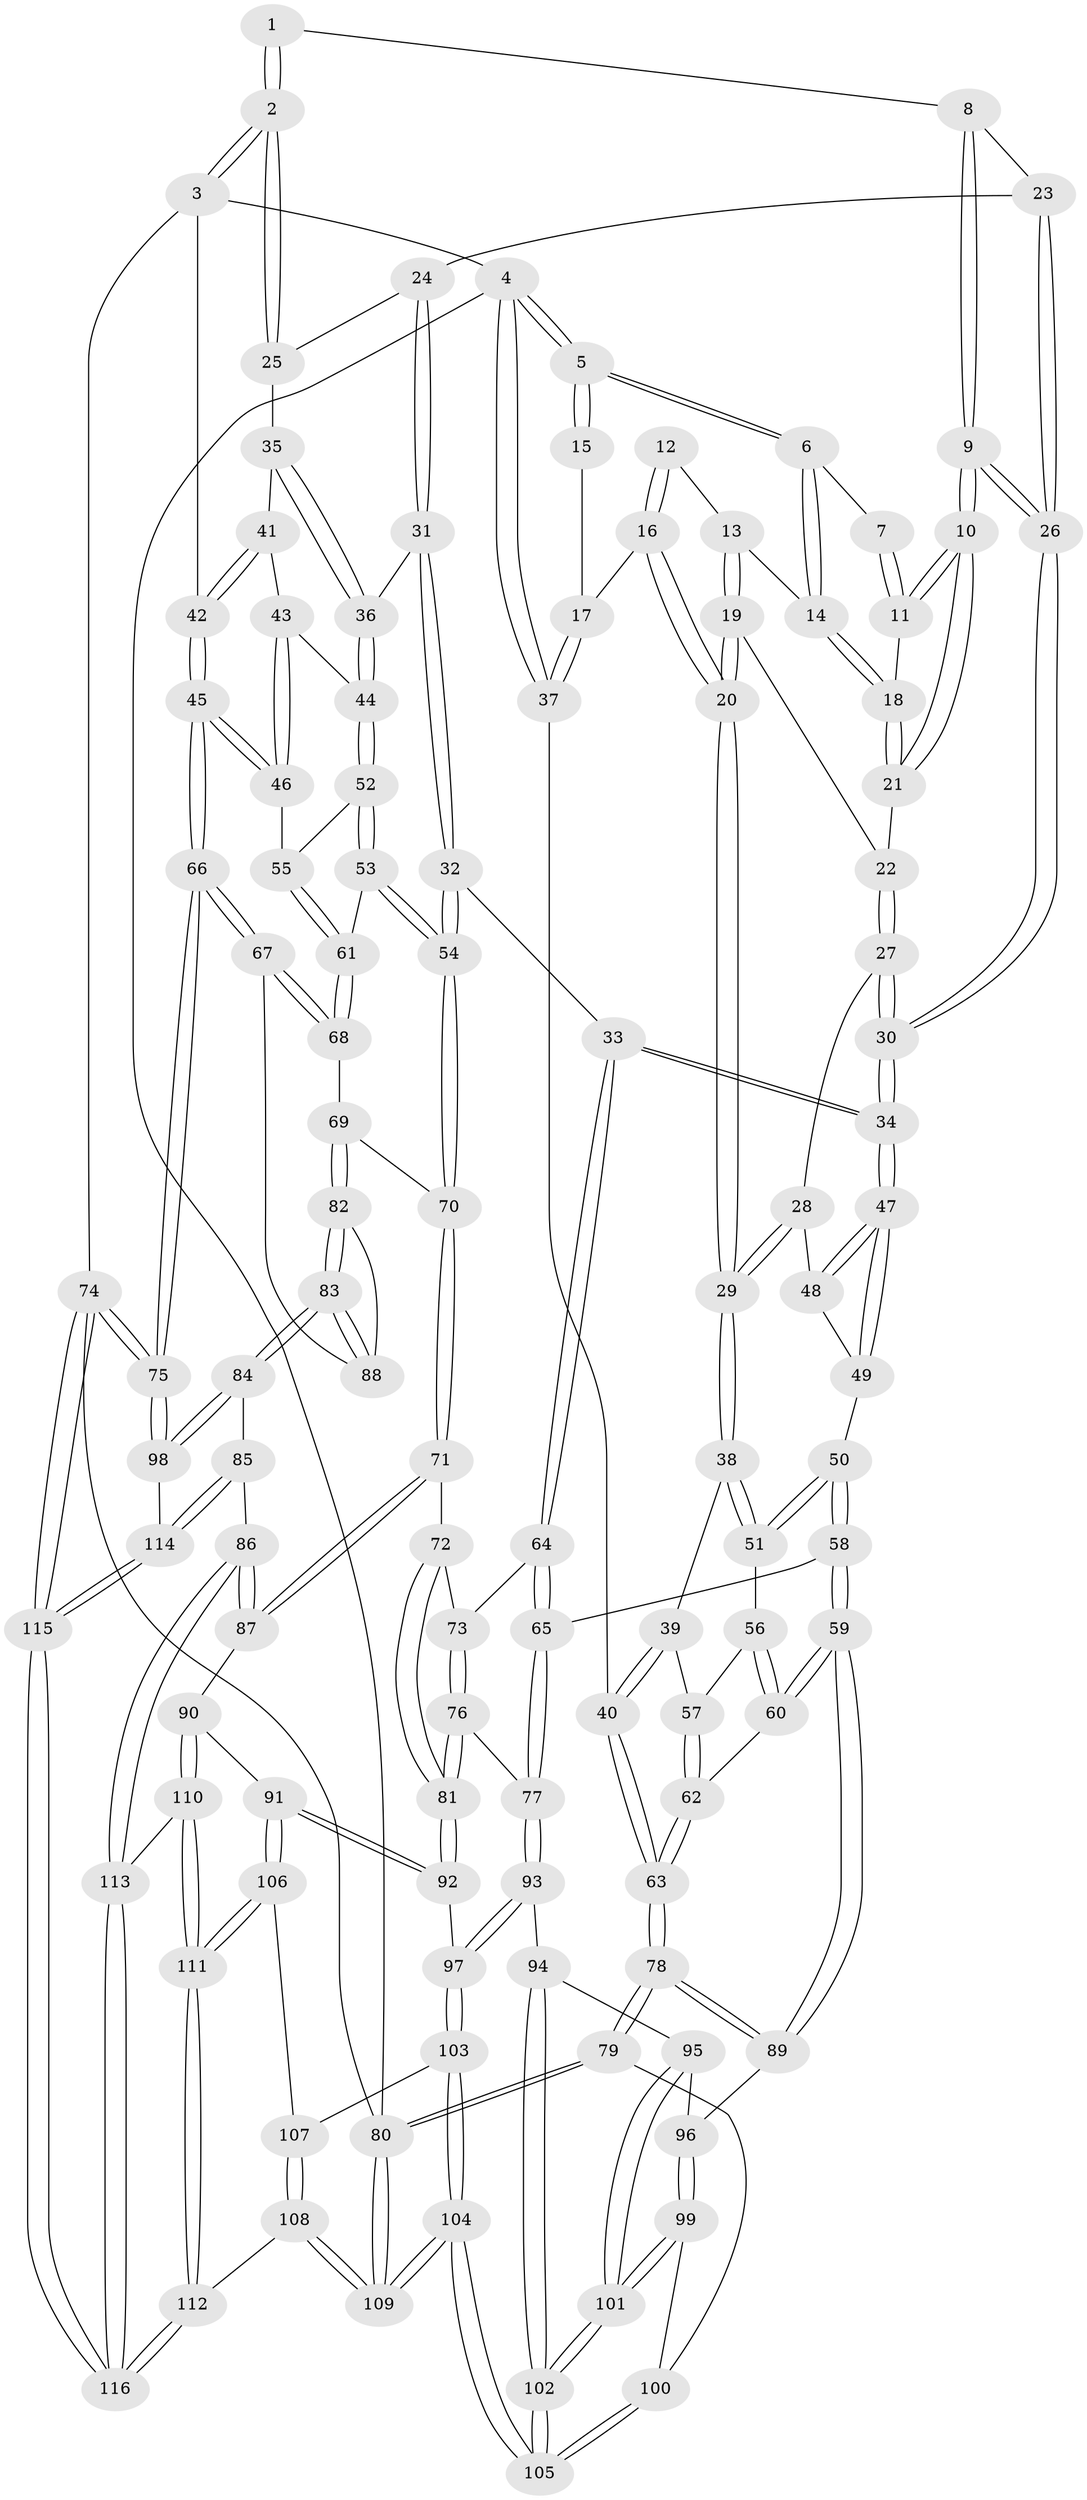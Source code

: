 // coarse degree distribution, {2: 0.0975609756097561, 3: 0.7195121951219512, 4: 0.12195121951219512, 5: 0.06097560975609756}
// Generated by graph-tools (version 1.1) at 2025/54/03/04/25 22:54:25]
// undirected, 116 vertices, 287 edges
graph export_dot {
  node [color=gray90,style=filled];
  1 [pos="+0.5564155416920855+0"];
  2 [pos="+1+0"];
  3 [pos="+1+0"];
  4 [pos="+0+0"];
  5 [pos="+0+0"];
  6 [pos="+0.24969908299542015+0"];
  7 [pos="+0.48234769361421187+0"];
  8 [pos="+0.5971954735336052+0.03169615138831002"];
  9 [pos="+0.5266059477420584+0.18063825655103952"];
  10 [pos="+0.5044421823646362+0.16706265149710298"];
  11 [pos="+0.4637217673180287+0.0778524828364005"];
  12 [pos="+0.16373549369521467+0"];
  13 [pos="+0.23290913882417874+0"];
  14 [pos="+0.24867539085754706+0"];
  15 [pos="+0.05048410957718404+0.05131632225396119"];
  16 [pos="+0.07104990395802968+0.1780878166695095"];
  17 [pos="+0+0.16751385051788803"];
  18 [pos="+0.3410692177200902+0.0021430549426488693"];
  19 [pos="+0.21862793289936064+0.11815512369900802"];
  20 [pos="+0.1679546726129979+0.2204231344665159"];
  21 [pos="+0.3692077822434937+0.1343925339333341"];
  22 [pos="+0.3553102213226603+0.1457693315838687"];
  23 [pos="+0.7557726940283+0.09627679975330444"];
  24 [pos="+0.8333456109604586+0.1080267347125605"];
  25 [pos="+0.8722683052829724+0.08678851973357254"];
  26 [pos="+0.5371371078382848+0.212581322105187"];
  27 [pos="+0.3165207177252676+0.23256700065591965"];
  28 [pos="+0.25979366819989613+0.26957147055107405"];
  29 [pos="+0.1841689483219289+0.2507734164679268"];
  30 [pos="+0.5505351638080784+0.297698901805633"];
  31 [pos="+0.6879634872724659+0.3348124443446755"];
  32 [pos="+0.636600003376491+0.3513502027339124"];
  33 [pos="+0.5876899607792682+0.3627701209602143"];
  34 [pos="+0.5684787487299643+0.3430527384086385"];
  35 [pos="+0.9111292549852846+0.28212932662048845"];
  36 [pos="+0.7021970117043009+0.33942458666779557"];
  37 [pos="+0+0.1963454720231276"];
  38 [pos="+0.14296793858108128+0.3345543252892685"];
  39 [pos="+0.07208209898703595+0.39862190689666405"];
  40 [pos="+0+0.3500914678470922"];
  41 [pos="+0.9195828655039426+0.29408290476191556"];
  42 [pos="+1+0.30712309996918064"];
  43 [pos="+0.9145225707378889+0.32025745093912444"];
  44 [pos="+0.844428854877327+0.41372848414602487"];
  45 [pos="+1+0.4697304994193068"];
  46 [pos="+1+0.442654438270257"];
  47 [pos="+0.5605124162316154+0.34410647632816954"];
  48 [pos="+0.2739907734748081+0.2914966466337647"];
  49 [pos="+0.3151664466131895+0.40139160250379935"];
  50 [pos="+0.29228617339964497+0.4487799351626783"];
  51 [pos="+0.25189192477505845+0.4449909939473835"];
  52 [pos="+0.8498911209998636+0.4213317042985128"];
  53 [pos="+0.839153556850277+0.4646748897049264"];
  54 [pos="+0.8115487234574403+0.5345653303957519"];
  55 [pos="+0.9363178281346325+0.44831453133150306"];
  56 [pos="+0.21222144686989086+0.4631555192673714"];
  57 [pos="+0.08667248743091943+0.43015694955240613"];
  58 [pos="+0.334946013811538+0.5624883385820543"];
  59 [pos="+0.17418622342098175+0.6328775059510275"];
  60 [pos="+0.14575832042170653+0.5808697697276702"];
  61 [pos="+0.9030778377058488+0.5369223322022102"];
  62 [pos="+0.10041766878669696+0.5373871195178453"];
  63 [pos="+0+0.6133344981243759"];
  64 [pos="+0.5843440489728514+0.38674426717867216"];
  65 [pos="+0.3981985876670443+0.5875139996573727"];
  66 [pos="+1+0.5841933578107825"];
  67 [pos="+1+0.6079734767869592"];
  68 [pos="+0.9001651658345075+0.5580813002445677"];
  69 [pos="+0.824273689091275+0.5916906173208355"];
  70 [pos="+0.8052623760888755+0.5824498965881065"];
  71 [pos="+0.7330335300154744+0.5977475429791778"];
  72 [pos="+0.6837622153684763+0.568892740913336"];
  73 [pos="+0.6224262284571827+0.4819017648718195"];
  74 [pos="+1+1"];
  75 [pos="+1+0.8439287873769483"];
  76 [pos="+0.5419634801670912+0.6522124755391104"];
  77 [pos="+0.4077985691287097+0.6124083582921728"];
  78 [pos="+0+0.660357730227419"];
  79 [pos="+0+0.7334871940289138"];
  80 [pos="+0+1"];
  81 [pos="+0.583814557221306+0.6950777274838787"];
  82 [pos="+0.8321748640588666+0.605040553269286"];
  83 [pos="+0.8635763072217713+0.7719435464959459"];
  84 [pos="+0.8573341208541554+0.7924530748577293"];
  85 [pos="+0.7939479132414451+0.832447392228148"];
  86 [pos="+0.7813840061800839+0.8278604371426463"];
  87 [pos="+0.7172122099716561+0.7932562151832788"];
  88 [pos="+0.9679588629334616+0.6576368328755132"];
  89 [pos="+0.17286061310701742+0.6372554871709135"];
  90 [pos="+0.6366400430985848+0.7942601788697711"];
  91 [pos="+0.6305291856330273+0.792546665942126"];
  92 [pos="+0.5974208686567364+0.7520132319353448"];
  93 [pos="+0.39383595458287307+0.7425147760843845"];
  94 [pos="+0.3699590814367141+0.752286327615572"];
  95 [pos="+0.2030782004850468+0.7175746225316754"];
  96 [pos="+0.17299510187125972+0.6715557300205391"];
  97 [pos="+0.3992285026872416+0.7473878785817194"];
  98 [pos="+1+0.8513690338229137"];
  99 [pos="+0.07476838788833251+0.7483229473627435"];
  100 [pos="+0+0.778708535333233"];
  101 [pos="+0.2029878171079018+0.938224077689773"];
  102 [pos="+0.20871115324807754+0.973899695832131"];
  103 [pos="+0.416233966768489+0.7859527200082869"];
  104 [pos="+0.2195518396948422+1"];
  105 [pos="+0.2036501886577232+1"];
  106 [pos="+0.5525595953851858+0.8503500669763844"];
  107 [pos="+0.4470290813058574+0.838232250636655"];
  108 [pos="+0.36012197257559597+1"];
  109 [pos="+0.22581439224434538+1"];
  110 [pos="+0.6247848890041173+0.9362240681103852"];
  111 [pos="+0.5162550080503894+1"];
  112 [pos="+0.405615150161421+1"];
  113 [pos="+0.6585695218879253+0.9576385026903153"];
  114 [pos="+0.8335549043833042+1"];
  115 [pos="+0.8065298764401663+1"];
  116 [pos="+0.7815904990877224+1"];
  1 -- 2;
  1 -- 2;
  1 -- 8;
  2 -- 3;
  2 -- 3;
  2 -- 25;
  2 -- 25;
  3 -- 4;
  3 -- 42;
  3 -- 74;
  4 -- 5;
  4 -- 5;
  4 -- 37;
  4 -- 37;
  4 -- 80;
  5 -- 6;
  5 -- 6;
  5 -- 15;
  5 -- 15;
  6 -- 7;
  6 -- 14;
  6 -- 14;
  7 -- 11;
  7 -- 11;
  8 -- 9;
  8 -- 9;
  8 -- 23;
  9 -- 10;
  9 -- 10;
  9 -- 26;
  9 -- 26;
  10 -- 11;
  10 -- 11;
  10 -- 21;
  10 -- 21;
  11 -- 18;
  12 -- 13;
  12 -- 16;
  12 -- 16;
  13 -- 14;
  13 -- 19;
  13 -- 19;
  14 -- 18;
  14 -- 18;
  15 -- 17;
  16 -- 17;
  16 -- 20;
  16 -- 20;
  17 -- 37;
  17 -- 37;
  18 -- 21;
  18 -- 21;
  19 -- 20;
  19 -- 20;
  19 -- 22;
  20 -- 29;
  20 -- 29;
  21 -- 22;
  22 -- 27;
  22 -- 27;
  23 -- 24;
  23 -- 26;
  23 -- 26;
  24 -- 25;
  24 -- 31;
  24 -- 31;
  25 -- 35;
  26 -- 30;
  26 -- 30;
  27 -- 28;
  27 -- 30;
  27 -- 30;
  28 -- 29;
  28 -- 29;
  28 -- 48;
  29 -- 38;
  29 -- 38;
  30 -- 34;
  30 -- 34;
  31 -- 32;
  31 -- 32;
  31 -- 36;
  32 -- 33;
  32 -- 54;
  32 -- 54;
  33 -- 34;
  33 -- 34;
  33 -- 64;
  33 -- 64;
  34 -- 47;
  34 -- 47;
  35 -- 36;
  35 -- 36;
  35 -- 41;
  36 -- 44;
  36 -- 44;
  37 -- 40;
  38 -- 39;
  38 -- 51;
  38 -- 51;
  39 -- 40;
  39 -- 40;
  39 -- 57;
  40 -- 63;
  40 -- 63;
  41 -- 42;
  41 -- 42;
  41 -- 43;
  42 -- 45;
  42 -- 45;
  43 -- 44;
  43 -- 46;
  43 -- 46;
  44 -- 52;
  44 -- 52;
  45 -- 46;
  45 -- 46;
  45 -- 66;
  45 -- 66;
  46 -- 55;
  47 -- 48;
  47 -- 48;
  47 -- 49;
  47 -- 49;
  48 -- 49;
  49 -- 50;
  50 -- 51;
  50 -- 51;
  50 -- 58;
  50 -- 58;
  51 -- 56;
  52 -- 53;
  52 -- 53;
  52 -- 55;
  53 -- 54;
  53 -- 54;
  53 -- 61;
  54 -- 70;
  54 -- 70;
  55 -- 61;
  55 -- 61;
  56 -- 57;
  56 -- 60;
  56 -- 60;
  57 -- 62;
  57 -- 62;
  58 -- 59;
  58 -- 59;
  58 -- 65;
  59 -- 60;
  59 -- 60;
  59 -- 89;
  59 -- 89;
  60 -- 62;
  61 -- 68;
  61 -- 68;
  62 -- 63;
  62 -- 63;
  63 -- 78;
  63 -- 78;
  64 -- 65;
  64 -- 65;
  64 -- 73;
  65 -- 77;
  65 -- 77;
  66 -- 67;
  66 -- 67;
  66 -- 75;
  66 -- 75;
  67 -- 68;
  67 -- 68;
  67 -- 88;
  68 -- 69;
  69 -- 70;
  69 -- 82;
  69 -- 82;
  70 -- 71;
  70 -- 71;
  71 -- 72;
  71 -- 87;
  71 -- 87;
  72 -- 73;
  72 -- 81;
  72 -- 81;
  73 -- 76;
  73 -- 76;
  74 -- 75;
  74 -- 75;
  74 -- 115;
  74 -- 115;
  74 -- 80;
  75 -- 98;
  75 -- 98;
  76 -- 77;
  76 -- 81;
  76 -- 81;
  77 -- 93;
  77 -- 93;
  78 -- 79;
  78 -- 79;
  78 -- 89;
  78 -- 89;
  79 -- 80;
  79 -- 80;
  79 -- 100;
  80 -- 109;
  80 -- 109;
  81 -- 92;
  81 -- 92;
  82 -- 83;
  82 -- 83;
  82 -- 88;
  83 -- 84;
  83 -- 84;
  83 -- 88;
  83 -- 88;
  84 -- 85;
  84 -- 98;
  84 -- 98;
  85 -- 86;
  85 -- 114;
  85 -- 114;
  86 -- 87;
  86 -- 87;
  86 -- 113;
  86 -- 113;
  87 -- 90;
  89 -- 96;
  90 -- 91;
  90 -- 110;
  90 -- 110;
  91 -- 92;
  91 -- 92;
  91 -- 106;
  91 -- 106;
  92 -- 97;
  93 -- 94;
  93 -- 97;
  93 -- 97;
  94 -- 95;
  94 -- 102;
  94 -- 102;
  95 -- 96;
  95 -- 101;
  95 -- 101;
  96 -- 99;
  96 -- 99;
  97 -- 103;
  97 -- 103;
  98 -- 114;
  99 -- 100;
  99 -- 101;
  99 -- 101;
  100 -- 105;
  100 -- 105;
  101 -- 102;
  101 -- 102;
  102 -- 105;
  102 -- 105;
  103 -- 104;
  103 -- 104;
  103 -- 107;
  104 -- 105;
  104 -- 105;
  104 -- 109;
  104 -- 109;
  106 -- 107;
  106 -- 111;
  106 -- 111;
  107 -- 108;
  107 -- 108;
  108 -- 109;
  108 -- 109;
  108 -- 112;
  110 -- 111;
  110 -- 111;
  110 -- 113;
  111 -- 112;
  111 -- 112;
  112 -- 116;
  112 -- 116;
  113 -- 116;
  113 -- 116;
  114 -- 115;
  114 -- 115;
  115 -- 116;
  115 -- 116;
}
